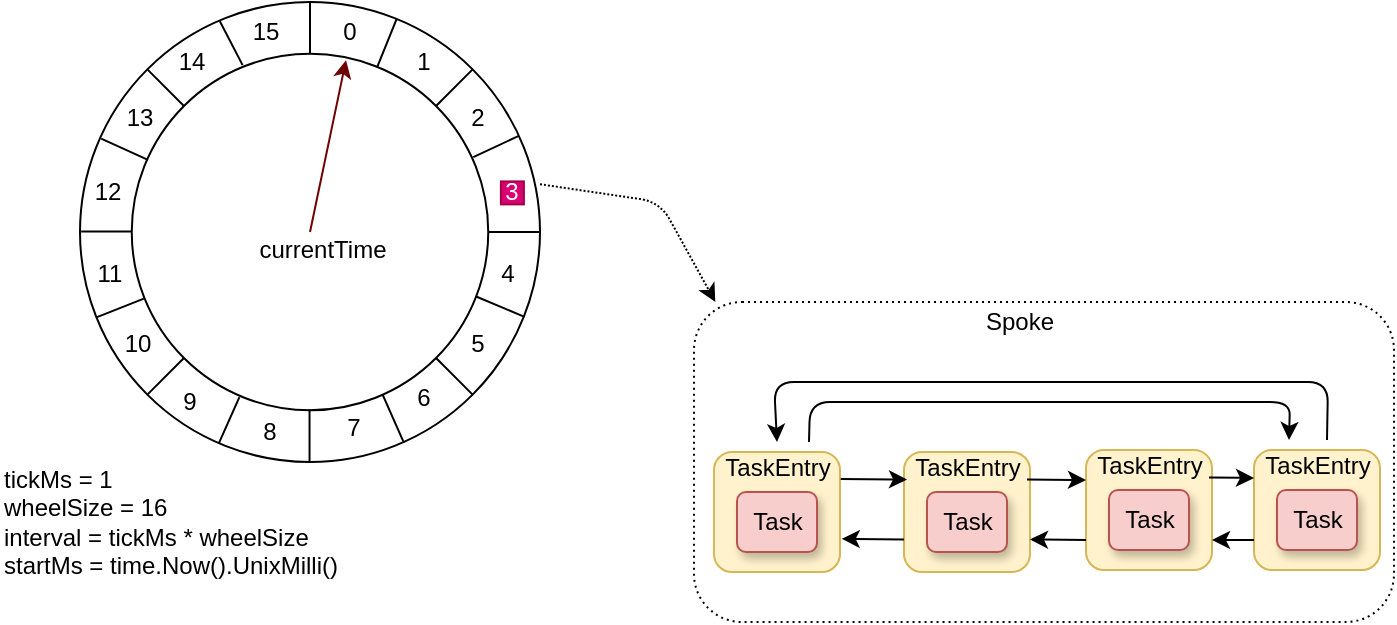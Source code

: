 <mxfile>
    <diagram id="vgBZIwfyf4z-GEcMXmJt" name="Page-1">
        <mxGraphModel dx="526" dy="383" grid="1" gridSize="10" guides="1" tooltips="1" connect="1" arrows="1" fold="1" page="1" pageScale="1" pageWidth="1169" pageHeight="827" background="#ffffff" math="0" shadow="0">
            <root>
                <mxCell id="0"/>
                <mxCell id="1" parent="0"/>
                <mxCell id="51" value="" style="group;movable=1;resizable=1;rotatable=1;deletable=1;editable=1;locked=0;connectable=1;fillColor=none;strokeWidth=5;" parent="1" vertex="1" connectable="0">
                    <mxGeometry x="290" y="250" width="230" height="230" as="geometry"/>
                </mxCell>
                <mxCell id="5" value="" style="ellipse;whiteSpace=wrap;html=1;aspect=fixed;fillColor=none;movable=1;resizable=1;rotatable=1;deletable=1;editable=1;locked=0;connectable=1;" parent="51" vertex="1">
                    <mxGeometry width="230.0" height="230.0" as="geometry"/>
                </mxCell>
                <mxCell id="8" value="" style="ellipse;whiteSpace=wrap;html=1;aspect=fixed;fillColor=none;movable=1;resizable=1;rotatable=1;deletable=1;editable=1;locked=0;connectable=1;" parent="51" vertex="1">
                    <mxGeometry x="25.875" y="25.875" width="178.25" height="178.25" as="geometry"/>
                </mxCell>
                <mxCell id="14" value="" style="endArrow=none;html=1;exitX=0.5;exitY=0;exitDx=0;exitDy=0;entryX=0.5;entryY=0;entryDx=0;entryDy=0;movable=1;resizable=1;rotatable=1;deletable=1;editable=1;locked=0;connectable=1;" parent="51" source="8" target="5" edge="1">
                    <mxGeometry width="50" height="50" relative="1" as="geometry">
                        <mxPoint x="230.0" y="126.5" as="sourcePoint"/>
                        <mxPoint x="287.5" y="69" as="targetPoint"/>
                    </mxGeometry>
                </mxCell>
                <mxCell id="15" value="" style="endArrow=none;html=1;exitX=0.5;exitY=0;exitDx=0;exitDy=0;entryX=0.5;entryY=0;entryDx=0;entryDy=0;movable=1;resizable=1;rotatable=1;deletable=1;editable=1;locked=0;connectable=1;" parent="51" edge="1">
                    <mxGeometry width="50" height="50" relative="1" as="geometry">
                        <mxPoint x="114.77" y="230.0" as="sourcePoint"/>
                        <mxPoint x="114.77" y="203.55" as="targetPoint"/>
                    </mxGeometry>
                </mxCell>
                <mxCell id="16" value="" style="endArrow=none;html=1;exitX=1;exitY=0.5;exitDx=0;exitDy=0;entryX=1;entryY=0.5;entryDx=0;entryDy=0;movable=1;resizable=1;rotatable=1;deletable=1;editable=1;locked=0;connectable=1;" parent="51" source="5" target="8" edge="1">
                    <mxGeometry width="50" height="50" relative="1" as="geometry">
                        <mxPoint x="253.0" y="128.225" as="sourcePoint"/>
                        <mxPoint x="253.0" y="101.775" as="targetPoint"/>
                    </mxGeometry>
                </mxCell>
                <mxCell id="17" value="" style="endArrow=none;html=1;exitX=1;exitY=0.5;exitDx=0;exitDy=0;entryX=1;entryY=0.5;entryDx=0;entryDy=0;movable=1;resizable=1;rotatable=1;deletable=1;editable=1;locked=0;connectable=1;" parent="51" edge="1">
                    <mxGeometry width="50" height="50" relative="1" as="geometry">
                        <mxPoint x="25.875" y="114.77" as="sourcePoint"/>
                        <mxPoint x="0.575" y="114.77" as="targetPoint"/>
                    </mxGeometry>
                </mxCell>
                <mxCell id="18" value="" style="endArrow=none;html=1;exitX=1;exitY=0;exitDx=0;exitDy=0;entryX=1;entryY=0;entryDx=0;entryDy=0;movable=1;resizable=1;rotatable=1;deletable=1;editable=1;locked=0;connectable=1;" parent="51" source="8" target="5" edge="1">
                    <mxGeometry width="50" height="50" relative="1" as="geometry">
                        <mxPoint x="230.0" y="25.875" as="sourcePoint"/>
                        <mxPoint x="204.7" y="25.875" as="targetPoint"/>
                    </mxGeometry>
                </mxCell>
                <mxCell id="20" value="" style="endArrow=none;html=1;exitX=0;exitY=1;exitDx=0;exitDy=0;entryX=0;entryY=1;entryDx=0;entryDy=0;movable=1;resizable=1;rotatable=1;deletable=1;editable=1;locked=0;connectable=1;" parent="51" source="5" target="8" edge="1">
                    <mxGeometry width="50" height="50" relative="1" as="geometry">
                        <mxPoint x="34.5" y="204.125" as="sourcePoint"/>
                        <mxPoint x="52.9" y="185.725" as="targetPoint"/>
                    </mxGeometry>
                </mxCell>
                <mxCell id="21" value="" style="endArrow=none;html=1;exitX=0;exitY=0;exitDx=0;exitDy=0;entryX=0;entryY=0;entryDx=0;entryDy=0;movable=1;resizable=1;rotatable=1;deletable=1;editable=1;locked=0;connectable=1;" parent="51" source="8" target="5" edge="1">
                    <mxGeometry width="50" height="50" relative="1" as="geometry">
                        <mxPoint x="37.375" y="34.5" as="sourcePoint"/>
                        <mxPoint x="12.075" y="34.5" as="targetPoint"/>
                    </mxGeometry>
                </mxCell>
                <mxCell id="23" value="" style="endArrow=none;html=1;exitX=1;exitY=1;exitDx=0;exitDy=0;entryX=1;entryY=1;entryDx=0;entryDy=0;movable=1;resizable=1;rotatable=1;deletable=1;editable=1;locked=0;connectable=1;" parent="51" source="5" target="8" edge="1">
                    <mxGeometry width="50" height="50" relative="1" as="geometry">
                        <mxPoint x="230.0" y="204.125" as="sourcePoint"/>
                        <mxPoint x="203.55" y="204.125" as="targetPoint"/>
                    </mxGeometry>
                </mxCell>
                <mxCell id="24" value="" style="endArrow=none;html=1;exitX=0.965;exitY=0.684;exitDx=0;exitDy=0;entryX=0.966;entryY=0.681;entryDx=0;entryDy=0;exitPerimeter=0;entryPerimeter=0;movable=1;resizable=1;rotatable=1;deletable=1;editable=1;locked=0;connectable=1;" parent="51" source="5" target="8" edge="1">
                    <mxGeometry width="50" height="50" relative="1" as="geometry">
                        <mxPoint x="253.0" y="138" as="sourcePoint"/>
                        <mxPoint x="226.55" y="138" as="targetPoint"/>
                    </mxGeometry>
                </mxCell>
                <mxCell id="25" value="" style="endArrow=none;html=1;exitX=0.704;exitY=0.958;exitDx=0;exitDy=0;entryX=0.704;entryY=0.957;entryDx=0;entryDy=0;entryPerimeter=0;exitPerimeter=0;movable=1;resizable=1;rotatable=1;deletable=1;editable=1;locked=0;connectable=1;" parent="51" source="5" target="8" edge="1">
                    <mxGeometry width="50" height="50" relative="1" as="geometry">
                        <mxPoint x="187.45" y="230.0" as="sourcePoint"/>
                        <mxPoint x="161" y="230.0" as="targetPoint"/>
                    </mxGeometry>
                </mxCell>
                <mxCell id="26" value="" style="endArrow=none;html=1;exitX=0.688;exitY=0.038;exitDx=0;exitDy=0;entryX=0.689;entryY=0.036;entryDx=0;entryDy=0;entryPerimeter=0;exitPerimeter=0;movable=1;resizable=1;rotatable=1;deletable=1;editable=1;locked=0;connectable=1;" parent="51" source="5" target="8" edge="1">
                    <mxGeometry width="50" height="50" relative="1" as="geometry">
                        <mxPoint x="204.125" y="11.5" as="sourcePoint"/>
                        <mxPoint x="177.675" y="11.5" as="targetPoint"/>
                    </mxGeometry>
                </mxCell>
                <mxCell id="27" value="" style="endArrow=none;html=1;exitX=0.954;exitY=0.291;exitDx=0;exitDy=0;entryX=0.958;entryY=0.29;entryDx=0;entryDy=0;entryPerimeter=0;exitPerimeter=0;movable=1;resizable=1;rotatable=1;deletable=1;editable=1;locked=0;connectable=1;" parent="51" source="5" target="8" edge="1">
                    <mxGeometry width="50" height="50" relative="1" as="geometry">
                        <mxPoint x="267.95" y="69" as="sourcePoint"/>
                        <mxPoint x="241.5" y="69" as="targetPoint"/>
                    </mxGeometry>
                </mxCell>
                <mxCell id="28" value="" style="endArrow=none;html=1;exitX=0.311;exitY=0.032;exitDx=0;exitDy=0;entryX=0.304;entryY=0.042;entryDx=0;entryDy=0;exitPerimeter=0;entryPerimeter=0;movable=1;resizable=1;rotatable=1;deletable=1;editable=1;locked=0;connectable=1;" parent="51" source="8" target="5" edge="1">
                    <mxGeometry width="50" height="50" relative="1" as="geometry">
                        <mxPoint x="60.95" y="-11.5" as="sourcePoint"/>
                        <mxPoint x="34.5" y="-11.5" as="targetPoint"/>
                    </mxGeometry>
                </mxCell>
                <mxCell id="29" value="" style="endArrow=none;html=1;entryX=0.046;entryY=0.297;entryDx=0;entryDy=0;exitX=0.044;exitY=0.297;exitDx=0;exitDy=0;exitPerimeter=0;entryPerimeter=0;movable=1;resizable=1;rotatable=1;deletable=1;editable=1;locked=0;connectable=1;" parent="51" source="8" target="5" edge="1">
                    <mxGeometry width="50" height="50" relative="1" as="geometry">
                        <mxPoint x="-19.55" y="69" as="sourcePoint"/>
                        <mxPoint x="-46" y="69" as="targetPoint"/>
                    </mxGeometry>
                </mxCell>
                <mxCell id="30" value="" style="endArrow=none;html=1;exitX=0.034;exitY=0.687;exitDx=0;exitDy=0;entryX=0.037;entryY=0.685;entryDx=0;entryDy=0;exitPerimeter=0;entryPerimeter=0;movable=1;resizable=1;rotatable=1;deletable=1;editable=1;locked=0;connectable=1;" parent="51" source="8" target="5" edge="1">
                    <mxGeometry width="50" height="50" relative="1" as="geometry">
                        <mxPoint x="-8.05" y="161" as="sourcePoint"/>
                        <mxPoint x="-34.5" y="161" as="targetPoint"/>
                    </mxGeometry>
                </mxCell>
                <mxCell id="31" value="" style="endArrow=none;html=1;exitX=0.302;exitY=0.963;exitDx=0;exitDy=0;entryX=0.302;entryY=0.959;entryDx=0;entryDy=0;exitPerimeter=0;entryPerimeter=0;movable=1;resizable=1;rotatable=1;deletable=1;editable=1;locked=0;connectable=1;" parent="51" source="8" target="5" edge="1">
                    <mxGeometry width="50" height="50" relative="1" as="geometry">
                        <mxPoint x="52.325" y="230.0" as="sourcePoint"/>
                        <mxPoint x="25.875" y="230.0" as="targetPoint"/>
                    </mxGeometry>
                </mxCell>
                <mxCell id="32" value="0" style="text;html=1;align=center;verticalAlign=middle;whiteSpace=wrap;rounded=0;movable=1;resizable=1;rotatable=1;deletable=1;editable=1;locked=0;connectable=1;" parent="51" vertex="1">
                    <mxGeometry x="128.8" y="9.2" width="11.5" height="11.5" as="geometry"/>
                </mxCell>
                <mxCell id="33" value="1" style="text;html=1;align=center;verticalAlign=middle;whiteSpace=wrap;rounded=0;movable=1;resizable=1;rotatable=1;deletable=1;editable=1;locked=0;connectable=1;" parent="51" vertex="1">
                    <mxGeometry x="165.6" y="24.15" width="11.5" height="11.5" as="geometry"/>
                </mxCell>
                <mxCell id="34" value="2" style="text;html=1;align=center;verticalAlign=middle;whiteSpace=wrap;rounded=0;movable=1;resizable=1;rotatable=1;deletable=1;editable=1;locked=0;connectable=1;" parent="51" vertex="1">
                    <mxGeometry x="192.625" y="51.75" width="11.5" height="11.5" as="geometry"/>
                </mxCell>
                <mxCell id="35" value="3" style="text;html=1;align=center;verticalAlign=middle;whiteSpace=wrap;rounded=0;movable=1;resizable=1;rotatable=1;deletable=1;editable=1;locked=0;connectable=1;fillColor=#d80073;fontColor=#ffffff;strokeColor=#A50040;" parent="51" vertex="1">
                    <mxGeometry x="210.45" y="89.7" width="11.5" height="11.5" as="geometry"/>
                </mxCell>
                <mxCell id="36" value="4" style="text;html=1;align=center;verticalAlign=middle;whiteSpace=wrap;rounded=0;movable=1;resizable=1;rotatable=1;deletable=1;editable=1;locked=0;connectable=1;" parent="51" vertex="1">
                    <mxGeometry x="208.15" y="129.95" width="11.5" height="11.5" as="geometry"/>
                </mxCell>
                <mxCell id="37" value="7" style="text;html=1;align=center;verticalAlign=middle;whiteSpace=wrap;rounded=0;movable=1;resizable=1;rotatable=1;deletable=1;editable=1;locked=0;connectable=1;" parent="51" vertex="1">
                    <mxGeometry x="131.1" y="207.575" width="11.5" height="11.5" as="geometry"/>
                </mxCell>
                <mxCell id="38" value="6" style="text;html=1;align=center;verticalAlign=middle;whiteSpace=wrap;rounded=0;movable=1;resizable=1;rotatable=1;deletable=1;editable=1;locked=0;connectable=1;" parent="51" vertex="1">
                    <mxGeometry x="165.6" y="192.625" width="11.5" height="11.5" as="geometry"/>
                </mxCell>
                <mxCell id="39" value="5" style="text;html=1;align=center;verticalAlign=middle;whiteSpace=wrap;rounded=0;movable=1;resizable=1;rotatable=1;deletable=1;editable=1;locked=0;connectable=1;" parent="51" vertex="1">
                    <mxGeometry x="193.2" y="165.6" width="11.5" height="11.5" as="geometry"/>
                </mxCell>
                <mxCell id="41" value="8" style="text;html=1;align=center;verticalAlign=middle;whiteSpace=wrap;rounded=0;movable=1;resizable=1;rotatable=1;deletable=1;editable=1;locked=0;connectable=1;" parent="51" vertex="1">
                    <mxGeometry x="88.55" y="209.3" width="11.5" height="11.5" as="geometry"/>
                </mxCell>
                <mxCell id="42" value="13" style="text;html=1;align=center;verticalAlign=middle;whiteSpace=wrap;rounded=0;movable=1;resizable=1;rotatable=1;deletable=1;editable=1;locked=0;connectable=1;" parent="51" vertex="1">
                    <mxGeometry x="24.15" y="51.75" width="11.5" height="11.5" as="geometry"/>
                </mxCell>
                <mxCell id="43" value="12" style="text;html=1;align=center;verticalAlign=middle;whiteSpace=wrap;rounded=0;movable=1;resizable=1;rotatable=1;deletable=1;editable=1;locked=0;connectable=1;" parent="51" vertex="1">
                    <mxGeometry x="8.05" y="89.7" width="11.5" height="11.5" as="geometry"/>
                </mxCell>
                <mxCell id="44" value="11" style="text;html=1;align=center;verticalAlign=middle;whiteSpace=wrap;rounded=0;movable=1;resizable=1;rotatable=1;deletable=1;editable=1;locked=0;connectable=1;" parent="51" vertex="1">
                    <mxGeometry x="9.2" y="129.95" width="11.5" height="11.5" as="geometry"/>
                </mxCell>
                <mxCell id="45" value="10" style="text;html=1;align=center;verticalAlign=middle;whiteSpace=wrap;rounded=0;movable=1;resizable=1;rotatable=1;deletable=1;editable=1;locked=0;connectable=1;" parent="51" vertex="1">
                    <mxGeometry x="23" y="165.025" width="11.5" height="11.5" as="geometry"/>
                </mxCell>
                <mxCell id="46" value="9" style="text;html=1;align=center;verticalAlign=middle;whiteSpace=wrap;rounded=0;movable=1;resizable=1;rotatable=1;deletable=1;editable=1;locked=0;connectable=1;" parent="51" vertex="1">
                    <mxGeometry x="48.875" y="193.775" width="11.5" height="11.5" as="geometry"/>
                </mxCell>
                <mxCell id="48" value="14" style="text;html=1;align=center;verticalAlign=middle;whiteSpace=wrap;rounded=0;movable=1;resizable=1;rotatable=1;deletable=1;editable=1;locked=0;connectable=1;" parent="51" vertex="1">
                    <mxGeometry x="50.025" y="24.725" width="11.5" height="11.5" as="geometry"/>
                </mxCell>
                <mxCell id="49" value="15" style="text;html=1;align=center;verticalAlign=middle;whiteSpace=wrap;rounded=0;movable=1;resizable=1;rotatable=1;deletable=1;editable=1;locked=0;connectable=1;" parent="51" vertex="1">
                    <mxGeometry x="87.4" y="9.2" width="11.5" height="11.5" as="geometry"/>
                </mxCell>
                <mxCell id="52" value="" style="endArrow=classic;html=1;entryX=0.601;entryY=0.018;entryDx=0;entryDy=0;entryPerimeter=0;exitX=0.5;exitY=0.5;exitDx=0;exitDy=0;exitPerimeter=0;fillColor=#a20025;strokeColor=#6F0000;movable=1;resizable=1;rotatable=1;deletable=1;editable=1;locked=0;connectable=1;" parent="51" source="8" target="8" edge="1">
                    <mxGeometry width="50" height="50" relative="1" as="geometry">
                        <mxPoint x="142.6" y="173.431" as="sourcePoint"/>
                        <mxPoint x="68.586" y="51.75" as="targetPoint"/>
                    </mxGeometry>
                </mxCell>
                <mxCell id="53" value="currentTime" style="text;html=1;align=center;verticalAlign=middle;whiteSpace=wrap;rounded=0;movable=1;resizable=1;rotatable=1;deletable=1;editable=1;locked=0;connectable=1;" parent="51" vertex="1">
                    <mxGeometry x="80.5" y="106.95" width="80.5" height="34.5" as="geometry"/>
                </mxCell>
                <mxCell id="54" value="tickMs = 1&lt;div&gt;wheelSize = 16&lt;/div&gt;&lt;div&gt;interval = tickMs * wheelSize&lt;/div&gt;&lt;div&gt;startMs = time.Now().UnixMilli()&lt;/div&gt;" style="text;html=1;align=left;verticalAlign=middle;whiteSpace=wrap;rounded=0;" parent="1" vertex="1">
                    <mxGeometry x="250" y="480" width="230" height="60" as="geometry"/>
                </mxCell>
                <mxCell id="60" style="html=1;exitX=0.994;exitY=0.396;exitDx=0;exitDy=0;entryX=0.027;entryY=-0.012;entryDx=0;entryDy=0;entryPerimeter=0;exitPerimeter=0;strokeColor=default;elbow=vertical;dashed=1;dashPattern=1 1;" parent="1" edge="1">
                    <mxGeometry relative="1" as="geometry">
                        <mxPoint x="607.65" y="400" as="targetPoint"/>
                        <mxPoint x="520" y="341.12" as="sourcePoint"/>
                        <Array as="points">
                            <mxPoint x="580" y="350"/>
                        </Array>
                    </mxGeometry>
                </mxCell>
                <mxCell id="63" value="Spoke" style="text;html=1;align=center;verticalAlign=middle;whiteSpace=wrap;rounded=0;" parent="1" vertex="1">
                    <mxGeometry x="740" y="400" width="40" height="20" as="geometry"/>
                </mxCell>
                <mxCell id="59" value="" style="rounded=1;whiteSpace=wrap;html=1;fillColor=none;dashed=1;dashPattern=1 2;" parent="1" vertex="1">
                    <mxGeometry x="597" y="400" width="350" height="160" as="geometry"/>
                </mxCell>
                <mxCell id="79" value="" style="group;movable=1;resizable=1;rotatable=1;deletable=1;editable=1;locked=0;connectable=1;" parent="1" vertex="1" connectable="0">
                    <mxGeometry x="607" y="470" width="63" height="65" as="geometry"/>
                </mxCell>
                <mxCell id="75" value="" style="rounded=1;whiteSpace=wrap;html=1;fillColor=#fff2cc;strokeColor=#d6b656;" parent="79" vertex="1">
                    <mxGeometry y="5" width="63" height="60" as="geometry"/>
                </mxCell>
                <mxCell id="76" value="Task" style="rounded=1;whiteSpace=wrap;html=1;fillColor=#f8cecc;strokeColor=#b85450;glass=0;shadow=1;" parent="79" vertex="1">
                    <mxGeometry x="11.5" y="25" width="40" height="30" as="geometry"/>
                </mxCell>
                <mxCell id="77" value="TaskEntry" style="text;html=1;align=center;verticalAlign=middle;whiteSpace=wrap;rounded=0;movable=1;resizable=1;rotatable=1;deletable=1;editable=1;locked=0;connectable=1;" parent="79" vertex="1">
                    <mxGeometry x="1.5" width="60" height="25" as="geometry"/>
                </mxCell>
                <mxCell id="80" value="" style="group;movable=1;resizable=1;rotatable=1;deletable=1;editable=1;locked=0;connectable=1;" parent="1" vertex="1" connectable="0">
                    <mxGeometry x="702" y="470" width="63" height="65" as="geometry"/>
                </mxCell>
                <mxCell id="81" value="" style="rounded=1;whiteSpace=wrap;html=1;fillColor=#fff2cc;strokeColor=#d6b656;" parent="80" vertex="1">
                    <mxGeometry y="5" width="63" height="60" as="geometry"/>
                </mxCell>
                <mxCell id="82" value="Task" style="rounded=1;whiteSpace=wrap;html=1;fillColor=#f8cecc;strokeColor=#b85450;glass=0;shadow=1;" parent="80" vertex="1">
                    <mxGeometry x="11.5" y="25" width="40" height="30" as="geometry"/>
                </mxCell>
                <mxCell id="83" value="TaskEntry" style="text;html=1;align=center;verticalAlign=middle;whiteSpace=wrap;rounded=0;movable=1;resizable=1;rotatable=1;deletable=1;editable=1;locked=0;connectable=1;" parent="80" vertex="1">
                    <mxGeometry x="1.5" width="60" height="25" as="geometry"/>
                </mxCell>
                <mxCell id="84" value="" style="group;movable=1;resizable=1;rotatable=1;deletable=1;editable=1;locked=0;connectable=1;" parent="1" vertex="1" connectable="0">
                    <mxGeometry x="793" y="469" width="63" height="65" as="geometry"/>
                </mxCell>
                <mxCell id="85" value="" style="rounded=1;whiteSpace=wrap;html=1;fillColor=#fff2cc;strokeColor=#d6b656;" parent="84" vertex="1">
                    <mxGeometry y="5" width="63" height="60" as="geometry"/>
                </mxCell>
                <mxCell id="86" value="Task" style="rounded=1;whiteSpace=wrap;html=1;fillColor=#f8cecc;strokeColor=#b85450;glass=0;shadow=1;" parent="84" vertex="1">
                    <mxGeometry x="11.5" y="25" width="40" height="30" as="geometry"/>
                </mxCell>
                <mxCell id="87" value="TaskEntry" style="text;html=1;align=center;verticalAlign=middle;whiteSpace=wrap;rounded=0;movable=1;resizable=1;rotatable=1;deletable=1;editable=1;locked=0;connectable=1;" parent="84" vertex="1">
                    <mxGeometry x="1.5" width="60" height="25" as="geometry"/>
                </mxCell>
                <mxCell id="88" value="" style="group;movable=1;resizable=1;rotatable=1;deletable=1;editable=1;locked=0;connectable=1;" parent="1" vertex="1" connectable="0">
                    <mxGeometry x="877" y="469" width="63" height="65" as="geometry"/>
                </mxCell>
                <mxCell id="89" value="" style="rounded=1;whiteSpace=wrap;html=1;fillColor=#fff2cc;strokeColor=#d6b656;" parent="88" vertex="1">
                    <mxGeometry y="5" width="63" height="60" as="geometry"/>
                </mxCell>
                <mxCell id="90" value="Task" style="rounded=1;whiteSpace=wrap;html=1;fillColor=#f8cecc;strokeColor=#b85450;glass=0;shadow=1;" parent="88" vertex="1">
                    <mxGeometry x="11.5" y="25" width="40" height="30" as="geometry"/>
                </mxCell>
                <mxCell id="91" value="TaskEntry" style="text;html=1;align=center;verticalAlign=middle;whiteSpace=wrap;rounded=0;movable=1;resizable=1;rotatable=1;deletable=1;editable=1;locked=0;connectable=1;" parent="88" vertex="1">
                    <mxGeometry x="1.5" width="60" height="25" as="geometry"/>
                </mxCell>
                <mxCell id="93" style="edgeStyle=none;html=1;exitX=1.031;exitY=0.738;exitDx=0;exitDy=0;entryX=0;entryY=0.75;entryDx=0;entryDy=0;exitPerimeter=0;" parent="1" source="77" target="83" edge="1">
                    <mxGeometry relative="1" as="geometry"/>
                </mxCell>
                <mxCell id="94" style="edgeStyle=none;html=1;exitX=1;exitY=0.75;exitDx=0;exitDy=0;entryX=0;entryY=0.25;entryDx=0;entryDy=0;" parent="1" source="83" target="85" edge="1">
                    <mxGeometry relative="1" as="geometry"/>
                </mxCell>
                <mxCell id="95" style="edgeStyle=none;html=1;exitX=1;exitY=0.75;exitDx=0;exitDy=0;" parent="1" source="87" target="89" edge="1">
                    <mxGeometry relative="1" as="geometry">
                        <Array as="points">
                            <mxPoint x="877" y="488"/>
                        </Array>
                    </mxGeometry>
                </mxCell>
                <mxCell id="97" style="edgeStyle=none;html=1;exitX=0;exitY=0.75;exitDx=0;exitDy=0;entryX=1;entryY=0.75;entryDx=0;entryDy=0;" parent="1" source="89" target="85" edge="1">
                    <mxGeometry relative="1" as="geometry"/>
                </mxCell>
                <mxCell id="99" style="edgeStyle=none;html=1;exitX=0;exitY=0.75;exitDx=0;exitDy=0;entryX=1;entryY=0.75;entryDx=0;entryDy=0;" parent="1" source="85" target="80" edge="1">
                    <mxGeometry relative="1" as="geometry"/>
                </mxCell>
                <mxCell id="100" style="edgeStyle=none;html=1;exitX=0;exitY=0.75;exitDx=0;exitDy=0;entryX=1.014;entryY=0.723;entryDx=0;entryDy=0;entryPerimeter=0;" parent="1" source="80" target="75" edge="1">
                    <mxGeometry relative="1" as="geometry"/>
                </mxCell>
                <mxCell id="102" value="" style="endArrow=classic;html=1;entryX=0.25;entryY=0;entryDx=0;entryDy=0;exitX=0.75;exitY=0;exitDx=0;exitDy=0;" parent="1" edge="1">
                    <mxGeometry width="50" height="50" relative="1" as="geometry">
                        <mxPoint x="654.5" y="470" as="sourcePoint"/>
                        <mxPoint x="894.5" y="469" as="targetPoint"/>
                        <Array as="points">
                            <mxPoint x="655" y="450"/>
                            <mxPoint x="778" y="450"/>
                            <mxPoint x="895" y="450"/>
                        </Array>
                    </mxGeometry>
                </mxCell>
                <mxCell id="103" value="" style="endArrow=classic;html=1;exitX=0.5;exitY=0;exitDx=0;exitDy=0;entryX=0.5;entryY=0;entryDx=0;entryDy=0;" parent="1" target="77" edge="1">
                    <mxGeometry width="50" height="50" relative="1" as="geometry">
                        <mxPoint x="913.5" y="469" as="sourcePoint"/>
                        <mxPoint x="643.5" y="470" as="targetPoint"/>
                        <Array as="points">
                            <mxPoint x="914" y="440"/>
                            <mxPoint x="637" y="440"/>
                        </Array>
                    </mxGeometry>
                </mxCell>
            </root>
        </mxGraphModel>
    </diagram>
</mxfile>